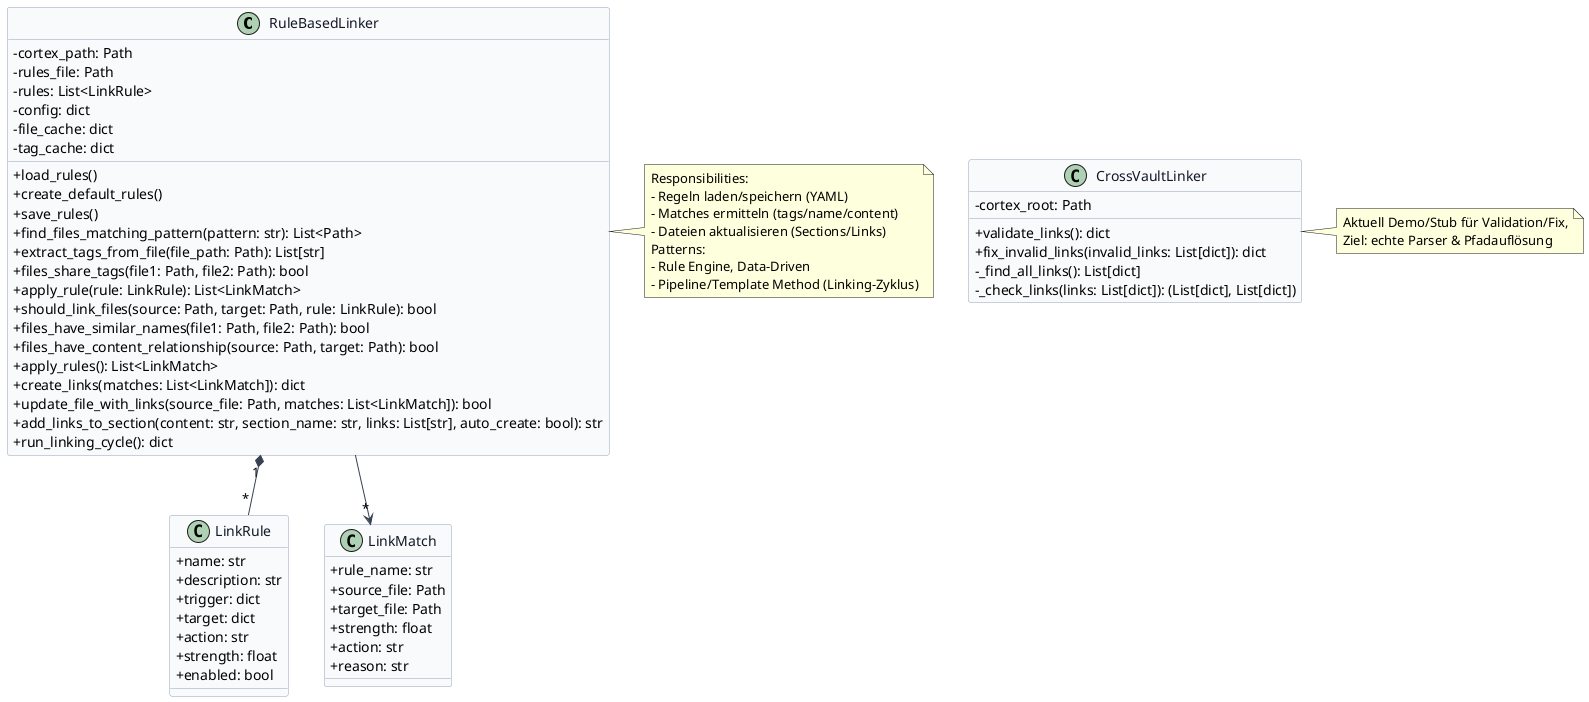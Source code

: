 @startuml Linking Classes
skinparam backgroundColor #FFFFFF
skinparam classAttributeIconSize 0
skinparam shadowing false
skinparam ArrowColor #374151
skinparam ClassFontColor #111827
skinparam ClassBorderColor #94A3B8
skinparam ClassBackgroundColor #F9FAFB

class RuleBasedLinker {
  - cortex_path: Path
  - rules_file: Path
  - rules: List<LinkRule>
  - config: dict
  - file_cache: dict
  - tag_cache: dict
  + load_rules()
  + create_default_rules()
  + save_rules()
  + find_files_matching_pattern(pattern: str): List<Path>
  + extract_tags_from_file(file_path: Path): List[str]
  + files_share_tags(file1: Path, file2: Path): bool
  + apply_rule(rule: LinkRule): List<LinkMatch>
  + should_link_files(source: Path, target: Path, rule: LinkRule): bool
  + files_have_similar_names(file1: Path, file2: Path): bool
  + files_have_content_relationship(source: Path, target: Path): bool
  + apply_rules(): List<LinkMatch>
  + create_links(matches: List<LinkMatch]): dict
  + update_file_with_links(source_file: Path, matches: List<LinkMatch]): bool
  + add_links_to_section(content: str, section_name: str, links: List[str], auto_create: bool): str
  + run_linking_cycle(): dict
}

class LinkRule {
  + name: str
  + description: str
  + trigger: dict
  + target: dict
  + action: str
  + strength: float
  + enabled: bool
}

class LinkMatch {
  + rule_name: str
  + source_file: Path
  + target_file: Path
  + strength: float
  + action: str
  + reason: str
}

class CrossVaultLinker {
  - cortex_root: Path
  + validate_links(): dict
  + fix_invalid_links(invalid_links: List[dict]): dict
  - _find_all_links(): List[dict]
  - _check_links(links: List[dict]): (List[dict], List[dict])
}

RuleBasedLinker "1" *-- "*" LinkRule
RuleBasedLinker --> "*" LinkMatch

note right of RuleBasedLinker
  Responsibilities:
  - Regeln laden/speichern (YAML)
  - Matches ermitteln (tags/name/content)
  - Dateien aktualisieren (Sections/Links)
  Patterns:
  - Rule Engine, Data-Driven
  - Pipeline/Template Method (Linking-Zyklus)
end note

note right of CrossVaultLinker
  Aktuell Demo/Stub für Validation/Fix,
  Ziel: echte Parser & Pfadauflösung
end note

@enduml
